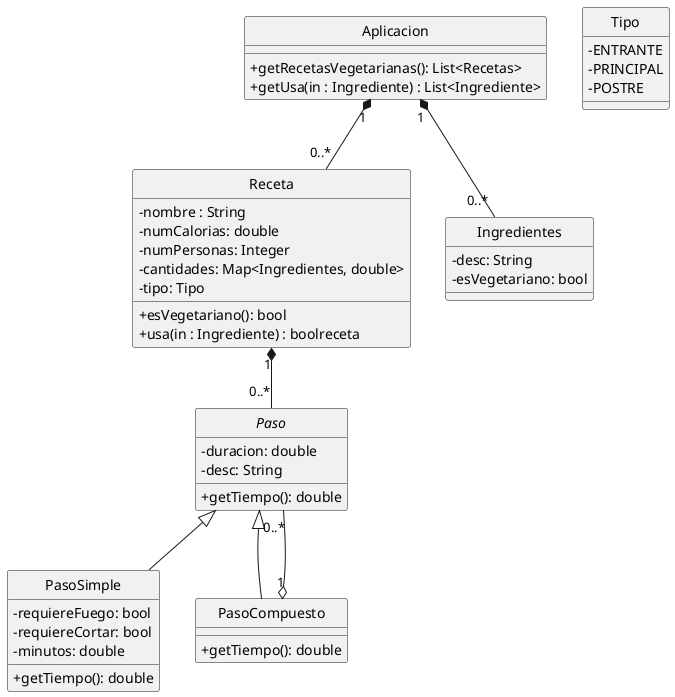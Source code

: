 @startuml diagrama_de_clase
skinparam classAttributeIconSize 0
hide circle


class Aplicacion {
    +getRecetasVegetarianas(): List<Recetas>
    +getUsa(in : Ingrediente) : List<Ingrediente>
}
enum Tipo {
    -ENTRANTE
    -PRINCIPAL
    -POSTRE
}
class Receta{
    -nombre : String
    -numCalorias: double
    -numPersonas: Integer
    -cantidades: Map<Ingredientes, double>
    -tipo: Tipo
    +esVegetariano(): bool
    +usa(in : Ingrediente) : boolreceta
}
class Ingredientes {
    -desc: String
    -esVegetariano: bool
}
abstract class Paso {
    -duracion: double
    -desc: String
        +getTiempo(): double
}
class PasoSimple {
    -requiereFuego: bool
    -requiereCortar: bool
    -minutos: double
    +getTiempo(): double
}
class PasoCompuesto {
    +getTiempo(): double

}

Aplicacion "1"*--"0..*" Receta
Aplicacion "1"*--"0..*"Ingredientes
Receta "1"*--"0..*" Paso
PasoCompuesto-up-|>Paso
PasoSimple-up-|>Paso
Paso "0..*"--o "1"PasoCompuesto

@enduml